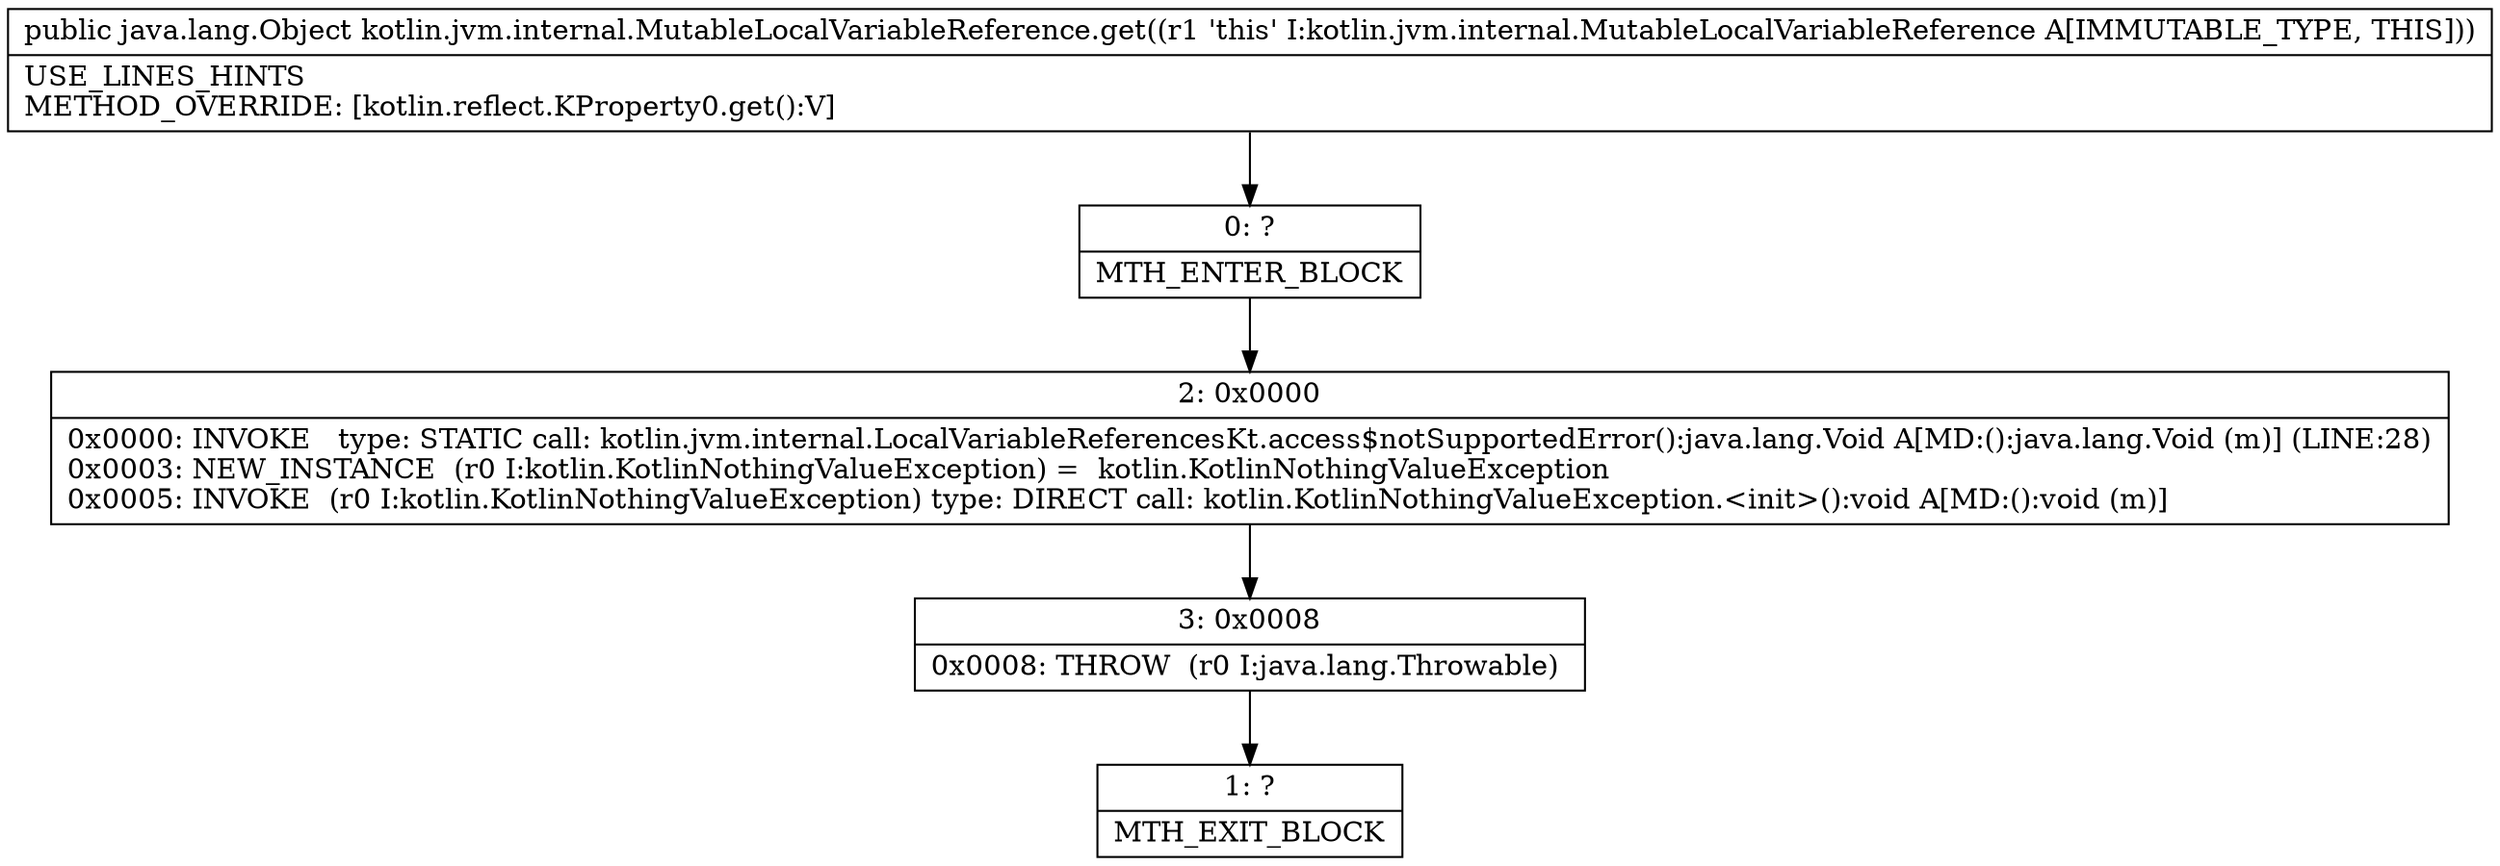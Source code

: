 digraph "CFG forkotlin.jvm.internal.MutableLocalVariableReference.get()Ljava\/lang\/Object;" {
Node_0 [shape=record,label="{0\:\ ?|MTH_ENTER_BLOCK\l}"];
Node_2 [shape=record,label="{2\:\ 0x0000|0x0000: INVOKE   type: STATIC call: kotlin.jvm.internal.LocalVariableReferencesKt.access$notSupportedError():java.lang.Void A[MD:():java.lang.Void (m)] (LINE:28)\l0x0003: NEW_INSTANCE  (r0 I:kotlin.KotlinNothingValueException) =  kotlin.KotlinNothingValueException \l0x0005: INVOKE  (r0 I:kotlin.KotlinNothingValueException) type: DIRECT call: kotlin.KotlinNothingValueException.\<init\>():void A[MD:():void (m)]\l}"];
Node_3 [shape=record,label="{3\:\ 0x0008|0x0008: THROW  (r0 I:java.lang.Throwable) \l}"];
Node_1 [shape=record,label="{1\:\ ?|MTH_EXIT_BLOCK\l}"];
MethodNode[shape=record,label="{public java.lang.Object kotlin.jvm.internal.MutableLocalVariableReference.get((r1 'this' I:kotlin.jvm.internal.MutableLocalVariableReference A[IMMUTABLE_TYPE, THIS]))  | USE_LINES_HINTS\lMETHOD_OVERRIDE: [kotlin.reflect.KProperty0.get():V]\l}"];
MethodNode -> Node_0;Node_0 -> Node_2;
Node_2 -> Node_3;
Node_3 -> Node_1;
}

